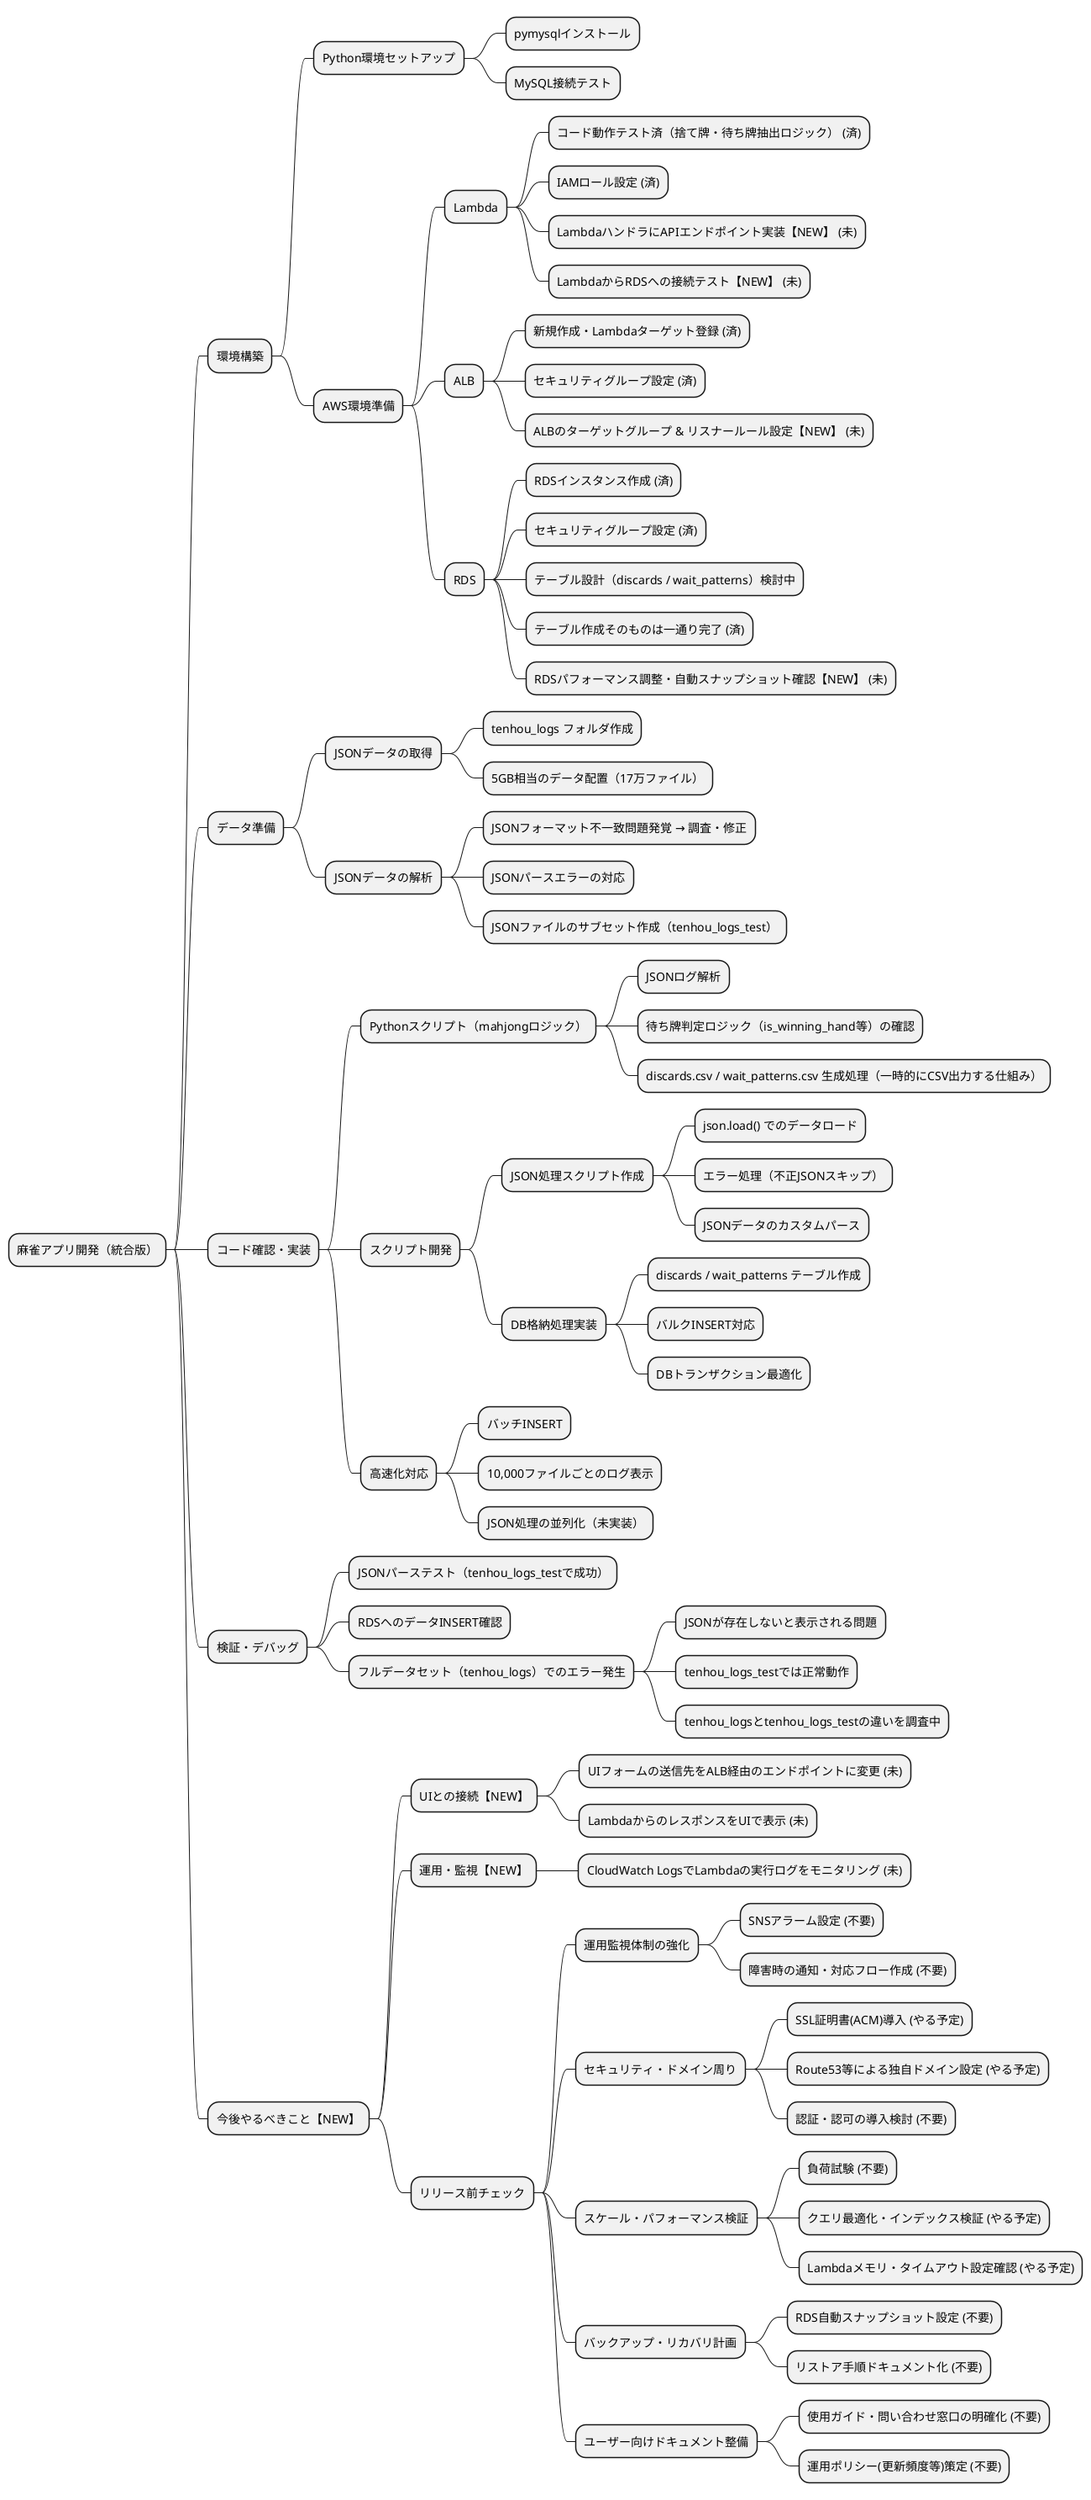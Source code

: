 @startmindmap
* 麻雀アプリ開発（統合版）
** 環境構築
*** Python環境セットアップ
**** pymysqlインストール
**** MySQL接続テスト
*** AWS環境準備
**** Lambda
***** コード動作テスト済（捨て牌・待ち牌抽出ロジック） (済)
***** IAMロール設定 (済)
***** LambdaハンドラにAPIエンドポイント実装【NEW】 (未)
***** LambdaからRDSへの接続テスト【NEW】 (未)
**** ALB
***** 新規作成・Lambdaターゲット登録 (済)
***** セキュリティグループ設定 (済)
***** ALBのターゲットグループ & リスナールール設定【NEW】 (未)
**** RDS
***** RDSインスタンス作成 (済)
***** セキュリティグループ設定 (済)
***** テーブル設計（discards / wait_patterns）検討中
***** テーブル作成そのものは一通り完了 (済)
***** RDSパフォーマンス調整・自動スナップショット確認【NEW】 (未)

** データ準備
*** JSONデータの取得
**** tenhou_logs フォルダ作成
**** 5GB相当のデータ配置（17万ファイル）
*** JSONデータの解析
**** JSONフォーマット不一致問題発覚 → 調査・修正
**** JSONパースエラーの対応
**** JSONファイルのサブセット作成（tenhou_logs_test）

** コード確認・実装
*** Pythonスクリプト（mahjongロジック）
**** JSONログ解析
**** 待ち牌判定ロジック（is_winning_hand等）の確認
**** discards.csv / wait_patterns.csv 生成処理（一時的にCSV出力する仕組み）
*** スクリプト開発
**** JSON処理スクリプト作成
***** json.load() でのデータロード
***** エラー処理（不正JSONスキップ）
***** JSONデータのカスタムパース
**** DB格納処理実装
***** discards / wait_patterns テーブル作成
***** バルクINSERT対応
***** DBトランザクション最適化
*** 高速化対応
**** バッチINSERT
**** 10,000ファイルごとのログ表示
**** JSON処理の並列化（未実装）

** 検証・デバッグ
*** JSONパーステスト（tenhou_logs_testで成功）
*** RDSへのデータINSERT確認
*** フルデータセット（tenhou_logs）でのエラー発生
**** JSONが存在しないと表示される問題
**** tenhou_logs_testでは正常動作
**** tenhou_logsとtenhou_logs_testの違いを調査中

** 今後やるべきこと【NEW】
*** UIとの接続【NEW】
**** UIフォームの送信先をALB経由のエンドポイントに変更 (未)
**** LambdaからのレスポンスをUIで表示 (未)
*** 運用・監視【NEW】
**** CloudWatch LogsでLambdaの実行ログをモニタリング (未)
*** リリース前チェック
**** 運用監視体制の強化
***** SNSアラーム設定 (不要)
***** 障害時の通知・対応フロー作成 (不要)
**** セキュリティ・ドメイン周り
***** SSL証明書(ACM)導入 (やる予定)
***** Route53等による独自ドメイン設定 (やる予定)
***** 認証・認可の導入検討 (不要)
**** スケール・パフォーマンス検証
***** 負荷試験 (不要)
***** クエリ最適化・インデックス検証 (やる予定)
***** Lambdaメモリ・タイムアウト設定確認 (やる予定)
**** バックアップ・リカバリ計画
***** RDS自動スナップショット設定 (不要)
***** リストア手順ドキュメント化 (不要)
**** ユーザー向けドキュメント整備
***** 使用ガイド・問い合わせ窓口の明確化 (不要)
***** 運用ポリシー(更新頻度等)策定 (不要)
@endmindmap
